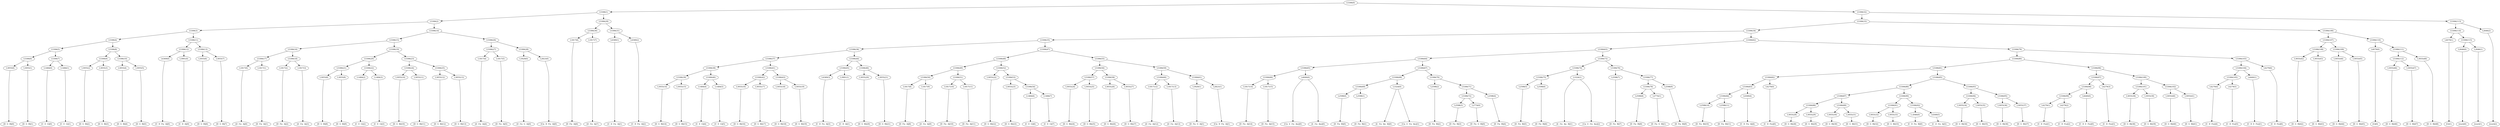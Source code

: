 digraph sample{
"L3055(0)"->"[D  G  B](0)"
"L3055(1)"->"[D  G  B](1)"
"L5306(6)"->"L3055(0)"
"L5306(6)"->"L3055(1)"
"L1484(0)"->"[C  E  G](0)"
"L1484(1)"->"[C  E  G](1)"
"L5306(7)"->"L1484(0)"
"L5306(7)"->"L1484(1)"
"L5306(5)"->"L5306(6)"
"L5306(5)"->"L5306(7)"
"L3055(2)"->"[D  G  B](2)"
"L3055(3)"->"[D  G  B](3)"
"L5306(9)"->"L3055(2)"
"L5306(9)"->"L3055(3)"
"L3055(4)"->"[D  G  B](4)"
"L3055(5)"->"[D  G  B](5)"
"L5306(10)"->"L3055(4)"
"L5306(10)"->"L3055(5)"
"L5306(8)"->"L5306(9)"
"L5306(8)"->"L5306(10)"
"L5306(4)"->"L5306(5)"
"L5306(4)"->"L5306(8)"
"L4369(0)"->"[C  D  Fis  A](0)"
"L3991(0)"->"[C  D  A](0)"
"L5306(12)"->"L4369(0)"
"L5306(12)"->"L3991(0)"
"L3055(6)"->"[D  G  B](6)"
"L3055(7)"->"[D  G  B](7)"
"L5306(13)"->"L3055(6)"
"L5306(13)"->"L3055(7)"
"L5306(11)"->"L5306(12)"
"L5306(11)"->"L5306(13)"
"L5306(3)"->"L5306(4)"
"L5306(3)"->"L5306(11)"
"L1817(0)"->"[D  Fis  A](0)"
"L1817(1)"->"[D  Fis  A](1)"
"L5306(17)"->"L1817(0)"
"L5306(17)"->"L1817(1)"
"L1817(2)"->"[D  Fis  A](2)"
"L1817(3)"->"[D  Fis  A](3)"
"L5306(18)"->"L1817(2)"
"L5306(18)"->"L1817(3)"
"L5306(16)"->"L5306(17)"
"L5306(16)"->"L5306(18)"
"L3055(8)"->"[D  G  B](8)"
"L3055(9)"->"[D  G  B](9)"
"L5306(21)"->"L3055(8)"
"L5306(21)"->"L3055(9)"
"L1484(2)"->"[C  E  G](2)"
"L1484(3)"->"[C  E  G](3)"
"L5306(22)"->"L1484(2)"
"L5306(22)"->"L1484(3)"
"L5306(20)"->"L5306(21)"
"L5306(20)"->"L5306(22)"
"L3055(10)"->"[D  G  B](10)"
"L3055(11)"->"[D  G  B](11)"
"L5306(24)"->"L3055(10)"
"L5306(24)"->"L3055(11)"
"L3055(12)"->"[D  G  B](12)"
"L3055(13)"->"[D  G  B](13)"
"L5306(25)"->"L3055(12)"
"L5306(25)"->"L3055(13)"
"L5306(23)"->"L5306(24)"
"L5306(23)"->"L5306(25)"
"L5306(19)"->"L5306(20)"
"L5306(19)"->"L5306(23)"
"L5306(15)"->"L5306(16)"
"L5306(15)"->"L5306(19)"
"L1817(4)"->"[D  Fis  A](4)"
"L1817(5)"->"[D  Fis  A](5)"
"L5306(27)"->"L1817(4)"
"L5306(27)"->"L1817(5)"
"L3929(0)"->"[D  Fis  G  A](0)"
"L2823(0)"->"[Cis  D  Fis  A](0)"
"L5306(28)"->"L3929(0)"
"L5306(28)"->"L2823(0)"
"L5306(26)"->"L5306(27)"
"L5306(26)"->"L5306(28)"
"L5306(14)"->"L5306(15)"
"L5306(14)"->"L5306(26)"
"L5306(2)"->"L5306(3)"
"L5306(2)"->"L5306(14)"
"L1817(6)"->"[D  Fis  A](6)"
"L1817(7)"->"[D  Fis  A](7)"
"L5306(30)"->"L1817(6)"
"L5306(30)"->"L1817(7)"
"L4369(1)"->"[C  D  Fis  A](1)"
"L4369(2)"->"[C  D  Fis  A](2)"
"L5306(31)"->"L4369(1)"
"L5306(31)"->"L4369(2)"
"L5306(29)"->"L5306(30)"
"L5306(29)"->"L5306(31)"
"L5306(1)"->"L5306(2)"
"L5306(1)"->"L5306(29)"
"L3055(14)"->"[D  G  B](14)"
"L3055(15)"->"[D  G  B](15)"
"L5306(39)"->"L3055(14)"
"L5306(39)"->"L3055(15)"
"L1484(4)"->"[C  E  G](4)"
"L1484(5)"->"[C  E  G](5)"
"L5306(40)"->"L1484(4)"
"L5306(40)"->"L1484(5)"
"L5306(38)"->"L5306(39)"
"L5306(38)"->"L5306(40)"
"L3055(16)"->"[D  G  B](16)"
"L3055(17)"->"[D  G  B](17)"
"L5306(42)"->"L3055(16)"
"L5306(42)"->"L3055(17)"
"L3055(18)"->"[D  G  B](18)"
"L3055(19)"->"[D  G  B](19)"
"L5306(43)"->"L3055(18)"
"L5306(43)"->"L3055(19)"
"L5306(41)"->"L5306(42)"
"L5306(41)"->"L5306(43)"
"L5306(37)"->"L5306(38)"
"L5306(37)"->"L5306(41)"
"L4369(3)"->"[C  D  Fis  A](3)"
"L3991(1)"->"[C  D  A](1)"
"L5306(45)"->"L4369(3)"
"L5306(45)"->"L3991(1)"
"L3055(20)"->"[D  G  B](20)"
"L3055(21)"->"[D  G  B](21)"
"L5306(46)"->"L3055(20)"
"L5306(46)"->"L3055(21)"
"L5306(44)"->"L5306(45)"
"L5306(44)"->"L5306(46)"
"L5306(36)"->"L5306(37)"
"L5306(36)"->"L5306(44)"
"L1817(8)"->"[D  Fis  A](8)"
"L1817(9)"->"[D  Fis  A](9)"
"L5306(50)"->"L1817(8)"
"L5306(50)"->"L1817(9)"
"L1817(10)"->"[D  Fis  A](10)"
"L1817(11)"->"[D  Fis  A](11)"
"L5306(51)"->"L1817(10)"
"L5306(51)"->"L1817(11)"
"L5306(49)"->"L5306(50)"
"L5306(49)"->"L5306(51)"
"L3055(22)"->"[D  G  B](22)"
"L3055(23)"->"[D  G  B](23)"
"L1484(6)"->"[C  E  G](6)"
"L1484(7)"->"[C  E  G](7)"
"L5306(54)"->"L1484(6)"
"L5306(54)"->"L1484(7)"
"L5306(53)"->"L3055(23)"
"L5306(53)"->"L5306(54)"
"L5306(52)"->"L3055(22)"
"L5306(52)"->"L5306(53)"
"L5306(48)"->"L5306(49)"
"L5306(48)"->"L5306(52)"
"L3055(24)"->"[D  G  B](24)"
"L3055(25)"->"[D  G  B](25)"
"L5306(57)"->"L3055(24)"
"L5306(57)"->"L3055(25)"
"L3055(26)"->"[D  G  B](26)"
"L3055(27)"->"[D  G  B](27)"
"L5306(58)"->"L3055(26)"
"L5306(58)"->"L3055(27)"
"L5306(56)"->"L5306(57)"
"L5306(56)"->"L5306(58)"
"L1817(12)"->"[D  Fis  A](12)"
"L1817(13)"->"[D  Fis  A](13)"
"L5306(60)"->"L1817(12)"
"L5306(60)"->"L1817(13)"
"L3929(1)"->"[D  Fis  G  A](1)"
"L2823(1)"->"[Cis  D  Fis  A](1)"
"L5306(61)"->"L3929(1)"
"L5306(61)"->"L2823(1)"
"L5306(59)"->"L5306(60)"
"L5306(59)"->"L5306(61)"
"L5306(55)"->"L5306(56)"
"L5306(55)"->"L5306(59)"
"L5306(47)"->"L5306(48)"
"L5306(47)"->"L5306(55)"
"L5306(35)"->"L5306(36)"
"L5306(35)"->"L5306(47)"
"L1817(14)"->"[D  Fis  A](14)"
"L1817(15)"->"[D  Fis  A](15)"
"L5306(66)"->"L1817(14)"
"L5306(66)"->"L1817(15)"
"L4000(0)"->"[Cis  E  Fis  Ais](0)"
"L4000(0)"->"[E  Fis  Ais](0)"
"L5306(65)"->"L5306(66)"
"L5306(65)"->"L4000(0)"
"L2598(0)"->"[D  Fis  B](0)"
"L2598(1)"->"[D  Fis  B](1)"
"L5306(69)"->"L2598(0)"
"L5306(69)"->"L2598(1)"
"L3324(0)"->"[E  Fis  Ais  B](0)"
"L3324(0)"->"[Cis  E  Fis  Ais](1)"
"L5306(68)"->"L5306(69)"
"L5306(68)"->"L3324(0)"
"L2598(2)"->"[D  Fis  B](2)"
"L2598(3)"->"[D  Fis  B](3)"
"L2774(0)"->"[D  Fis  G  B](0)"
"L5306(72)"->"L2598(3)"
"L5306(72)"->"L2774(0)"
"L2598(4)"->"[D  Fis  B](4)"
"L5306(71)"->"L5306(72)"
"L5306(71)"->"L2598(4)"
"L5306(70)"->"L2598(2)"
"L5306(70)"->"L5306(71)"
"L5306(67)"->"L5306(68)"
"L5306(67)"->"L5306(70)"
"L5306(64)"->"L5306(65)"
"L5306(64)"->"L5306(67)"
"L2598(5)"->"[D  Fis  B](5)"
"L2598(6)"->"[D  Fis  B](6)"
"L5306(75)"->"L2598(5)"
"L5306(75)"->"L2598(6)"
"L3324(1)"->"[E  Fis  Ais  B](1)"
"L3324(1)"->"[Cis  E  Fis  Ais](2)"
"L5306(74)"->"L5306(75)"
"L5306(74)"->"L3324(1)"
"L2598(7)"->"[D  Fis  B](7)"
"L2598(8)"->"[D  Fis  B](8)"
"L2774(1)"->"[D  Fis  G  B](1)"
"L5306(78)"->"L2598(8)"
"L5306(78)"->"L2774(1)"
"L2598(9)"->"[D  Fis  B](9)"
"L5306(77)"->"L5306(78)"
"L5306(77)"->"L2598(9)"
"L5306(76)"->"L2598(7)"
"L5306(76)"->"L5306(77)"
"L5306(73)"->"L5306(74)"
"L5306(73)"->"L5306(76)"
"L5306(63)"->"L5306(64)"
"L5306(63)"->"L5306(73)"
"L2598(10)"->"[D  Fis  B](10)"
"L2598(11)"->"[D  Fis  B](11)"
"L5306(84)"->"L2598(10)"
"L5306(84)"->"L2598(11)"
"L4369(4)"->"[C  D  Fis  A](4)"
"L5306(83)"->"L5306(84)"
"L5306(83)"->"L4369(4)"
"L4279(0)"->"[C  D  Fis](0)"
"L5306(82)"->"L5306(83)"
"L5306(82)"->"L4279(0)"
"L3055(28)"->"[D  G  B](28)"
"L3055(29)"->"[D  G  B](29)"
"L5306(88)"->"L3055(28)"
"L5306(88)"->"L3055(29)"
"L3055(30)"->"[D  G  B](30)"
"L3055(31)"->"[D  G  B](31)"
"L5306(89)"->"L3055(30)"
"L5306(89)"->"L3055(31)"
"L5306(87)"->"L5306(88)"
"L5306(87)"->"L5306(89)"
"L3055(32)"->"[D  G  B](32)"
"L3055(33)"->"[D  G  B](33)"
"L5306(91)"->"L3055(32)"
"L5306(91)"->"L3055(33)"
"L-2046(0)"->"[C  D  Fis  B](0)"
"L4369(5)"->"[C  D  Fis  A](5)"
"L5306(92)"->"L-2046(0)"
"L5306(92)"->"L4369(5)"
"L5306(90)"->"L5306(91)"
"L5306(90)"->"L5306(92)"
"L5306(86)"->"L5306(87)"
"L5306(86)"->"L5306(90)"
"L3055(34)"->"[D  G  B](34)"
"L3055(35)"->"[D  G  B](35)"
"L5306(94)"->"L3055(34)"
"L5306(94)"->"L3055(35)"
"L3055(36)"->"[D  G  B](36)"
"L3055(37)"->"[D  G  B](37)"
"L5306(95)"->"L3055(36)"
"L5306(95)"->"L3055(37)"
"L5306(93)"->"L5306(94)"
"L5306(93)"->"L5306(95)"
"L5306(85)"->"L5306(86)"
"L5306(85)"->"L5306(93)"
"L5306(81)"->"L5306(82)"
"L5306(81)"->"L5306(85)"
"L4279(1)"->"[C  D  Fis](1)"
"L4279(2)"->"[C  D  Fis](2)"
"L5306(99)"->"L4279(1)"
"L5306(99)"->"L4279(2)"
"L4440(0)"->"[C  D  E  Fis](0)"
"L5306(98)"->"L5306(99)"
"L5306(98)"->"L4440(0)"
"L4279(3)"->"[C  D  Fis](3)"
"L5306(97)"->"L5306(98)"
"L5306(97)"->"L4279(3)"
"L3055(38)"->"[D  G  B](38)"
"L3055(39)"->"[D  G  B](39)"
"L5306(101)"->"L3055(38)"
"L5306(101)"->"L3055(39)"
"L3055(40)"->"[D  G  B](40)"
"L3055(41)"->"[D  G  B](41)"
"L5306(102)"->"L3055(40)"
"L5306(102)"->"L3055(41)"
"L5306(100)"->"L5306(101)"
"L5306(100)"->"L5306(102)"
"L5306(96)"->"L5306(97)"
"L5306(96)"->"L5306(100)"
"L5306(80)"->"L5306(81)"
"L5306(80)"->"L5306(96)"
"L4279(4)"->"[C  D  Fis](4)"
"L4279(5)"->"[C  D  Fis](5)"
"L5306(105)"->"L4279(4)"
"L5306(105)"->"L4279(5)"
"L4440(1)"->"[C  D  E  Fis](1)"
"L5306(104)"->"L5306(105)"
"L5306(104)"->"L4440(1)"
"L4279(6)"->"[C  D  Fis](6)"
"L5306(103)"->"L5306(104)"
"L5306(103)"->"L4279(6)"
"L5306(79)"->"L5306(80)"
"L5306(79)"->"L5306(103)"
"L5306(62)"->"L5306(63)"
"L5306(62)"->"L5306(79)"
"L5306(34)"->"L5306(35)"
"L5306(34)"->"L5306(62)"
"L3055(42)"->"[D  G  B](42)"
"L3055(43)"->"[D  G  B](43)"
"L5306(108)"->"L3055(42)"
"L5306(108)"->"L3055(43)"
"L3055(44)"->"[D  G  B](44)"
"L3055(45)"->"[D  G  B](45)"
"L5306(109)"->"L3055(44)"
"L5306(109)"->"L3055(45)"
"L5306(107)"->"L5306(108)"
"L5306(107)"->"L5306(109)"
"L4079(0)"->"[G](0)"
"L3055(46)"->"[D  G  B](46)"
"L3055(47)"->"[D  G  B](47)"
"L5306(112)"->"L3055(46)"
"L5306(112)"->"L3055(47)"
"L3055(48)"->"[D  G  B](48)"
"L5306(111)"->"L5306(112)"
"L5306(111)"->"L3055(48)"
"L5306(110)"->"L4079(0)"
"L5306(110)"->"L5306(111)"
"L5306(106)"->"L5306(107)"
"L5306(106)"->"L5306(110)"
"L5306(33)"->"L5306(34)"
"L5306(33)"->"L5306(106)"
"L4079(1)"->"[G](1)"
"L2646(0)"->"[rest](0)"
"L2646(1)"->"[rest](1)"
"L5306(115)"->"L2646(0)"
"L5306(115)"->"L2646(1)"
"L5306(114)"->"L4079(1)"
"L5306(114)"->"L5306(115)"
"L2646(2)"->"[rest](2)"
"L5306(113)"->"L5306(114)"
"L5306(113)"->"L2646(2)"
"L5306(32)"->"L5306(33)"
"L5306(32)"->"L5306(113)"
"L5306(0)"->"L5306(1)"
"L5306(0)"->"L5306(32)"
{rank = min; "L5306(0)"}
{rank = same; "L5306(1)"; "L5306(32)";}
{rank = same; "L5306(2)"; "L5306(29)"; "L5306(33)"; "L5306(113)";}
{rank = same; "L5306(3)"; "L5306(14)"; "L5306(30)"; "L5306(31)"; "L5306(34)"; "L5306(106)"; "L5306(114)"; "L2646(2)";}
{rank = same; "L5306(4)"; "L5306(11)"; "L5306(15)"; "L5306(26)"; "L1817(6)"; "L1817(7)"; "L4369(1)"; "L4369(2)"; "L5306(35)"; "L5306(62)"; "L5306(107)"; "L5306(110)"; "L4079(1)"; "L5306(115)";}
{rank = same; "L5306(5)"; "L5306(8)"; "L5306(12)"; "L5306(13)"; "L5306(16)"; "L5306(19)"; "L5306(27)"; "L5306(28)"; "L5306(36)"; "L5306(47)"; "L5306(63)"; "L5306(79)"; "L5306(108)"; "L5306(109)"; "L4079(0)"; "L5306(111)"; "L2646(0)"; "L2646(1)";}
{rank = same; "L5306(6)"; "L5306(7)"; "L5306(9)"; "L5306(10)"; "L4369(0)"; "L3991(0)"; "L3055(6)"; "L3055(7)"; "L5306(17)"; "L5306(18)"; "L5306(20)"; "L5306(23)"; "L1817(4)"; "L1817(5)"; "L3929(0)"; "L2823(0)"; "L5306(37)"; "L5306(44)"; "L5306(48)"; "L5306(55)"; "L5306(64)"; "L5306(73)"; "L5306(80)"; "L5306(103)"; "L3055(42)"; "L3055(43)"; "L3055(44)"; "L3055(45)"; "L5306(112)"; "L3055(48)";}
{rank = same; "L3055(0)"; "L3055(1)"; "L1484(0)"; "L1484(1)"; "L3055(2)"; "L3055(3)"; "L3055(4)"; "L3055(5)"; "L1817(0)"; "L1817(1)"; "L1817(2)"; "L1817(3)"; "L5306(21)"; "L5306(22)"; "L5306(24)"; "L5306(25)"; "L5306(38)"; "L5306(41)"; "L5306(45)"; "L5306(46)"; "L5306(49)"; "L5306(52)"; "L5306(56)"; "L5306(59)"; "L5306(65)"; "L5306(67)"; "L5306(74)"; "L5306(76)"; "L5306(81)"; "L5306(96)"; "L5306(104)"; "L4279(6)"; "L3055(46)"; "L3055(47)";}
{rank = same; "L3055(8)"; "L3055(9)"; "L1484(2)"; "L1484(3)"; "L3055(10)"; "L3055(11)"; "L3055(12)"; "L3055(13)"; "L5306(39)"; "L5306(40)"; "L5306(42)"; "L5306(43)"; "L4369(3)"; "L3991(1)"; "L3055(20)"; "L3055(21)"; "L5306(50)"; "L5306(51)"; "L3055(22)"; "L5306(53)"; "L5306(57)"; "L5306(58)"; "L5306(60)"; "L5306(61)"; "L5306(66)"; "L4000(0)"; "L5306(68)"; "L5306(70)"; "L5306(75)"; "L3324(1)"; "L2598(7)"; "L5306(77)"; "L5306(82)"; "L5306(85)"; "L5306(97)"; "L5306(100)"; "L5306(105)"; "L4440(1)";}
{rank = same; "L3055(14)"; "L3055(15)"; "L1484(4)"; "L1484(5)"; "L3055(16)"; "L3055(17)"; "L3055(18)"; "L3055(19)"; "L1817(8)"; "L1817(9)"; "L1817(10)"; "L1817(11)"; "L3055(23)"; "L5306(54)"; "L3055(24)"; "L3055(25)"; "L3055(26)"; "L3055(27)"; "L1817(12)"; "L1817(13)"; "L3929(1)"; "L2823(1)"; "L1817(14)"; "L1817(15)"; "L5306(69)"; "L3324(0)"; "L2598(2)"; "L5306(71)"; "L2598(5)"; "L2598(6)"; "L5306(78)"; "L2598(9)"; "L5306(83)"; "L4279(0)"; "L5306(86)"; "L5306(93)"; "L5306(98)"; "L4279(3)"; "L5306(101)"; "L5306(102)"; "L4279(4)"; "L4279(5)";}
{rank = same; "L1484(6)"; "L1484(7)"; "L2598(0)"; "L2598(1)"; "L5306(72)"; "L2598(4)"; "L2598(8)"; "L2774(1)"; "L5306(84)"; "L4369(4)"; "L5306(87)"; "L5306(90)"; "L5306(94)"; "L5306(95)"; "L5306(99)"; "L4440(0)"; "L3055(38)"; "L3055(39)"; "L3055(40)"; "L3055(41)";}
{rank = same; "L2598(3)"; "L2774(0)"; "L2598(10)"; "L2598(11)"; "L5306(88)"; "L5306(89)"; "L5306(91)"; "L5306(92)"; "L3055(34)"; "L3055(35)"; "L3055(36)"; "L3055(37)"; "L4279(1)"; "L4279(2)";}
{rank = same; "L3055(28)"; "L3055(29)"; "L3055(30)"; "L3055(31)"; "L3055(32)"; "L3055(33)"; "L-2046(0)"; "L4369(5)";}
{rank = max; "[C  D  A](0)"; "[C  D  A](1)"; "[C  D  E  Fis](0)"; "[C  D  E  Fis](1)"; "[C  D  Fis  A](0)"; "[C  D  Fis  A](1)"; "[C  D  Fis  A](2)"; "[C  D  Fis  A](3)"; "[C  D  Fis  A](4)"; "[C  D  Fis  A](5)"; "[C  D  Fis  B](0)"; "[C  D  Fis](0)"; "[C  D  Fis](1)"; "[C  D  Fis](2)"; "[C  D  Fis](3)"; "[C  D  Fis](4)"; "[C  D  Fis](5)"; "[C  D  Fis](6)"; "[C  E  G](0)"; "[C  E  G](1)"; "[C  E  G](2)"; "[C  E  G](3)"; "[C  E  G](4)"; "[C  E  G](5)"; "[C  E  G](6)"; "[C  E  G](7)"; "[Cis  D  Fis  A](0)"; "[Cis  D  Fis  A](1)"; "[Cis  E  Fis  Ais](0)"; "[Cis  E  Fis  Ais](1)"; "[Cis  E  Fis  Ais](2)"; "[D  Fis  A](0)"; "[D  Fis  A](1)"; "[D  Fis  A](10)"; "[D  Fis  A](11)"; "[D  Fis  A](12)"; "[D  Fis  A](13)"; "[D  Fis  A](14)"; "[D  Fis  A](15)"; "[D  Fis  A](2)"; "[D  Fis  A](3)"; "[D  Fis  A](4)"; "[D  Fis  A](5)"; "[D  Fis  A](6)"; "[D  Fis  A](7)"; "[D  Fis  A](8)"; "[D  Fis  A](9)"; "[D  Fis  B](0)"; "[D  Fis  B](1)"; "[D  Fis  B](10)"; "[D  Fis  B](11)"; "[D  Fis  B](2)"; "[D  Fis  B](3)"; "[D  Fis  B](4)"; "[D  Fis  B](5)"; "[D  Fis  B](6)"; "[D  Fis  B](7)"; "[D  Fis  B](8)"; "[D  Fis  B](9)"; "[D  Fis  G  A](0)"; "[D  Fis  G  A](1)"; "[D  Fis  G  B](0)"; "[D  Fis  G  B](1)"; "[D  G  B](0)"; "[D  G  B](1)"; "[D  G  B](10)"; "[D  G  B](11)"; "[D  G  B](12)"; "[D  G  B](13)"; "[D  G  B](14)"; "[D  G  B](15)"; "[D  G  B](16)"; "[D  G  B](17)"; "[D  G  B](18)"; "[D  G  B](19)"; "[D  G  B](2)"; "[D  G  B](20)"; "[D  G  B](21)"; "[D  G  B](22)"; "[D  G  B](23)"; "[D  G  B](24)"; "[D  G  B](25)"; "[D  G  B](26)"; "[D  G  B](27)"; "[D  G  B](28)"; "[D  G  B](29)"; "[D  G  B](3)"; "[D  G  B](30)"; "[D  G  B](31)"; "[D  G  B](32)"; "[D  G  B](33)"; "[D  G  B](34)"; "[D  G  B](35)"; "[D  G  B](36)"; "[D  G  B](37)"; "[D  G  B](38)"; "[D  G  B](39)"; "[D  G  B](4)"; "[D  G  B](40)"; "[D  G  B](41)"; "[D  G  B](42)"; "[D  G  B](43)"; "[D  G  B](44)"; "[D  G  B](45)"; "[D  G  B](46)"; "[D  G  B](47)"; "[D  G  B](48)"; "[D  G  B](5)"; "[D  G  B](6)"; "[D  G  B](7)"; "[D  G  B](8)"; "[D  G  B](9)"; "[E  Fis  Ais  B](0)"; "[E  Fis  Ais  B](1)"; "[E  Fis  Ais](0)"; "[G](0)"; "[G](1)"; "[rest](0)"; "[rest](1)"; "[rest](2)";}
}